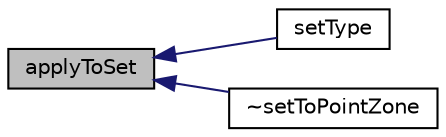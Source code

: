 digraph "applyToSet"
{
  bgcolor="transparent";
  edge [fontname="Helvetica",fontsize="10",labelfontname="Helvetica",labelfontsize="10"];
  node [fontname="Helvetica",fontsize="10",shape=record];
  rankdir="LR";
  Node1 [label="applyToSet",height=0.2,width=0.4,color="black", fillcolor="grey75", style="filled", fontcolor="black"];
  Node1 -> Node2 [dir="back",color="midnightblue",fontsize="10",style="solid",fontname="Helvetica"];
  Node2 [label="setType",height=0.2,width=0.4,color="black",URL="$a02345.html#a172f7e5d294d8e0c8c3a079add2dc41e"];
  Node1 -> Node3 [dir="back",color="midnightblue",fontsize="10",style="solid",fontname="Helvetica"];
  Node3 [label="~setToPointZone",height=0.2,width=0.4,color="black",URL="$a02345.html#a71fb0e2264becd6a98de6df26d848c88",tooltip="Destructor. "];
}
